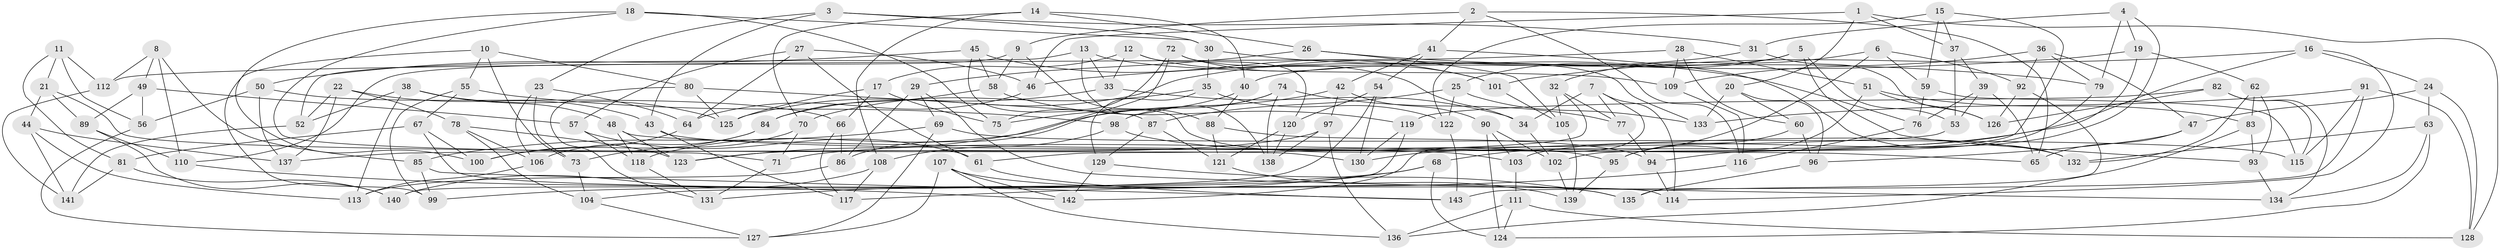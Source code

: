 // coarse degree distribution, {3: 0.17543859649122806, 6: 0.05263157894736842, 2: 0.017543859649122806, 5: 0.12280701754385964, 4: 0.45614035087719296, 8: 0.017543859649122806, 9: 0.03508771929824561, 11: 0.03508771929824561, 7: 0.017543859649122806, 12: 0.017543859649122806, 16: 0.017543859649122806, 14: 0.03508771929824561}
// Generated by graph-tools (version 1.1) at 2025/01/03/04/25 22:01:05]
// undirected, 143 vertices, 286 edges
graph export_dot {
graph [start="1"]
  node [color=gray90,style=filled];
  1;
  2;
  3;
  4;
  5;
  6;
  7;
  8;
  9;
  10;
  11;
  12;
  13;
  14;
  15;
  16;
  17;
  18;
  19;
  20;
  21;
  22;
  23;
  24;
  25;
  26;
  27;
  28;
  29;
  30;
  31;
  32;
  33;
  34;
  35;
  36;
  37;
  38;
  39;
  40;
  41;
  42;
  43;
  44;
  45;
  46;
  47;
  48;
  49;
  50;
  51;
  52;
  53;
  54;
  55;
  56;
  57;
  58;
  59;
  60;
  61;
  62;
  63;
  64;
  65;
  66;
  67;
  68;
  69;
  70;
  71;
  72;
  73;
  74;
  75;
  76;
  77;
  78;
  79;
  80;
  81;
  82;
  83;
  84;
  85;
  86;
  87;
  88;
  89;
  90;
  91;
  92;
  93;
  94;
  95;
  96;
  97;
  98;
  99;
  100;
  101;
  102;
  103;
  104;
  105;
  106;
  107;
  108;
  109;
  110;
  111;
  112;
  113;
  114;
  115;
  116;
  117;
  118;
  119;
  120;
  121;
  122;
  123;
  124;
  125;
  126;
  127;
  128;
  129;
  130;
  131;
  132;
  133;
  134;
  135;
  136;
  137;
  138;
  139;
  140;
  141;
  142;
  143;
  1 -- 128;
  1 -- 46;
  1 -- 20;
  1 -- 37;
  2 -- 116;
  2 -- 9;
  2 -- 41;
  2 -- 65;
  3 -- 23;
  3 -- 30;
  3 -- 43;
  3 -- 31;
  4 -- 79;
  4 -- 19;
  4 -- 31;
  4 -- 103;
  5 -- 25;
  5 -- 93;
  5 -- 53;
  5 -- 40;
  6 -- 59;
  6 -- 32;
  6 -- 92;
  6 -- 68;
  7 -- 142;
  7 -- 34;
  7 -- 114;
  7 -- 77;
  8 -- 110;
  8 -- 85;
  8 -- 112;
  8 -- 49;
  9 -- 110;
  9 -- 58;
  9 -- 88;
  10 -- 99;
  10 -- 55;
  10 -- 73;
  10 -- 80;
  11 -- 56;
  11 -- 21;
  11 -- 112;
  11 -- 81;
  12 -- 120;
  12 -- 34;
  12 -- 17;
  12 -- 33;
  13 -- 33;
  13 -- 109;
  13 -- 52;
  13 -- 138;
  14 -- 40;
  14 -- 26;
  14 -- 70;
  14 -- 108;
  15 -- 102;
  15 -- 59;
  15 -- 37;
  15 -- 122;
  16 -- 71;
  16 -- 101;
  16 -- 114;
  16 -- 24;
  17 -- 75;
  17 -- 66;
  17 -- 125;
  18 -- 30;
  18 -- 75;
  18 -- 71;
  18 -- 100;
  19 -- 46;
  19 -- 62;
  19 -- 130;
  20 -- 60;
  20 -- 133;
  20 -- 96;
  21 -- 130;
  21 -- 89;
  21 -- 44;
  22 -- 137;
  22 -- 43;
  22 -- 52;
  22 -- 78;
  23 -- 73;
  23 -- 106;
  23 -- 64;
  24 -- 128;
  24 -- 63;
  24 -- 47;
  25 -- 122;
  25 -- 87;
  25 -- 133;
  26 -- 29;
  26 -- 105;
  26 -- 79;
  27 -- 46;
  27 -- 61;
  27 -- 57;
  27 -- 64;
  28 -- 112;
  28 -- 51;
  28 -- 60;
  28 -- 109;
  29 -- 69;
  29 -- 86;
  29 -- 134;
  30 -- 76;
  30 -- 35;
  31 -- 84;
  31 -- 126;
  32 -- 61;
  32 -- 105;
  32 -- 77;
  33 -- 125;
  33 -- 34;
  34 -- 102;
  35 -- 70;
  35 -- 122;
  35 -- 129;
  36 -- 79;
  36 -- 47;
  36 -- 92;
  36 -- 109;
  37 -- 53;
  37 -- 39;
  38 -- 125;
  38 -- 113;
  38 -- 48;
  38 -- 52;
  39 -- 53;
  39 -- 76;
  39 -- 65;
  40 -- 75;
  40 -- 88;
  41 -- 132;
  41 -- 54;
  41 -- 42;
  42 -- 90;
  42 -- 97;
  42 -- 118;
  43 -- 117;
  43 -- 103;
  44 -- 137;
  44 -- 141;
  44 -- 113;
  45 -- 101;
  45 -- 95;
  45 -- 50;
  45 -- 58;
  46 -- 64;
  47 -- 65;
  47 -- 96;
  48 -- 123;
  48 -- 118;
  48 -- 65;
  49 -- 56;
  49 -- 89;
  49 -- 57;
  50 -- 66;
  50 -- 56;
  50 -- 137;
  51 -- 126;
  51 -- 95;
  51 -- 83;
  52 -- 141;
  53 -- 137;
  54 -- 120;
  54 -- 104;
  54 -- 130;
  55 -- 67;
  55 -- 99;
  55 -- 98;
  56 -- 127;
  57 -- 61;
  57 -- 118;
  58 -- 84;
  58 -- 119;
  59 -- 115;
  59 -- 76;
  60 -- 95;
  60 -- 96;
  61 -- 143;
  62 -- 93;
  62 -- 132;
  62 -- 83;
  63 -- 124;
  63 -- 132;
  63 -- 134;
  64 -- 100;
  66 -- 86;
  66 -- 117;
  67 -- 81;
  67 -- 100;
  67 -- 114;
  68 -- 124;
  68 -- 131;
  68 -- 99;
  69 -- 127;
  69 -- 115;
  69 -- 85;
  70 -- 73;
  70 -- 71;
  71 -- 131;
  72 -- 75;
  72 -- 123;
  72 -- 101;
  72 -- 133;
  73 -- 104;
  74 -- 98;
  74 -- 138;
  74 -- 77;
  74 -- 86;
  76 -- 116;
  77 -- 94;
  78 -- 104;
  78 -- 123;
  78 -- 106;
  79 -- 94;
  80 -- 87;
  80 -- 125;
  80 -- 131;
  81 -- 140;
  81 -- 141;
  82 -- 115;
  82 -- 119;
  82 -- 126;
  82 -- 134;
  83 -- 93;
  83 -- 136;
  84 -- 106;
  84 -- 100;
  85 -- 99;
  85 -- 143;
  86 -- 113;
  87 -- 121;
  87 -- 129;
  88 -- 94;
  88 -- 121;
  89 -- 140;
  89 -- 110;
  90 -- 102;
  90 -- 124;
  90 -- 103;
  91 -- 143;
  91 -- 133;
  91 -- 128;
  91 -- 115;
  92 -- 126;
  92 -- 135;
  93 -- 134;
  94 -- 114;
  95 -- 139;
  96 -- 135;
  97 -- 123;
  97 -- 136;
  97 -- 138;
  98 -- 108;
  98 -- 132;
  101 -- 105;
  102 -- 139;
  103 -- 111;
  104 -- 127;
  105 -- 139;
  106 -- 113;
  107 -- 135;
  107 -- 127;
  107 -- 142;
  107 -- 136;
  108 -- 140;
  108 -- 117;
  109 -- 116;
  110 -- 142;
  111 -- 124;
  111 -- 128;
  111 -- 136;
  112 -- 141;
  116 -- 117;
  118 -- 131;
  119 -- 130;
  119 -- 140;
  120 -- 138;
  120 -- 121;
  121 -- 139;
  122 -- 143;
  129 -- 135;
  129 -- 142;
}
